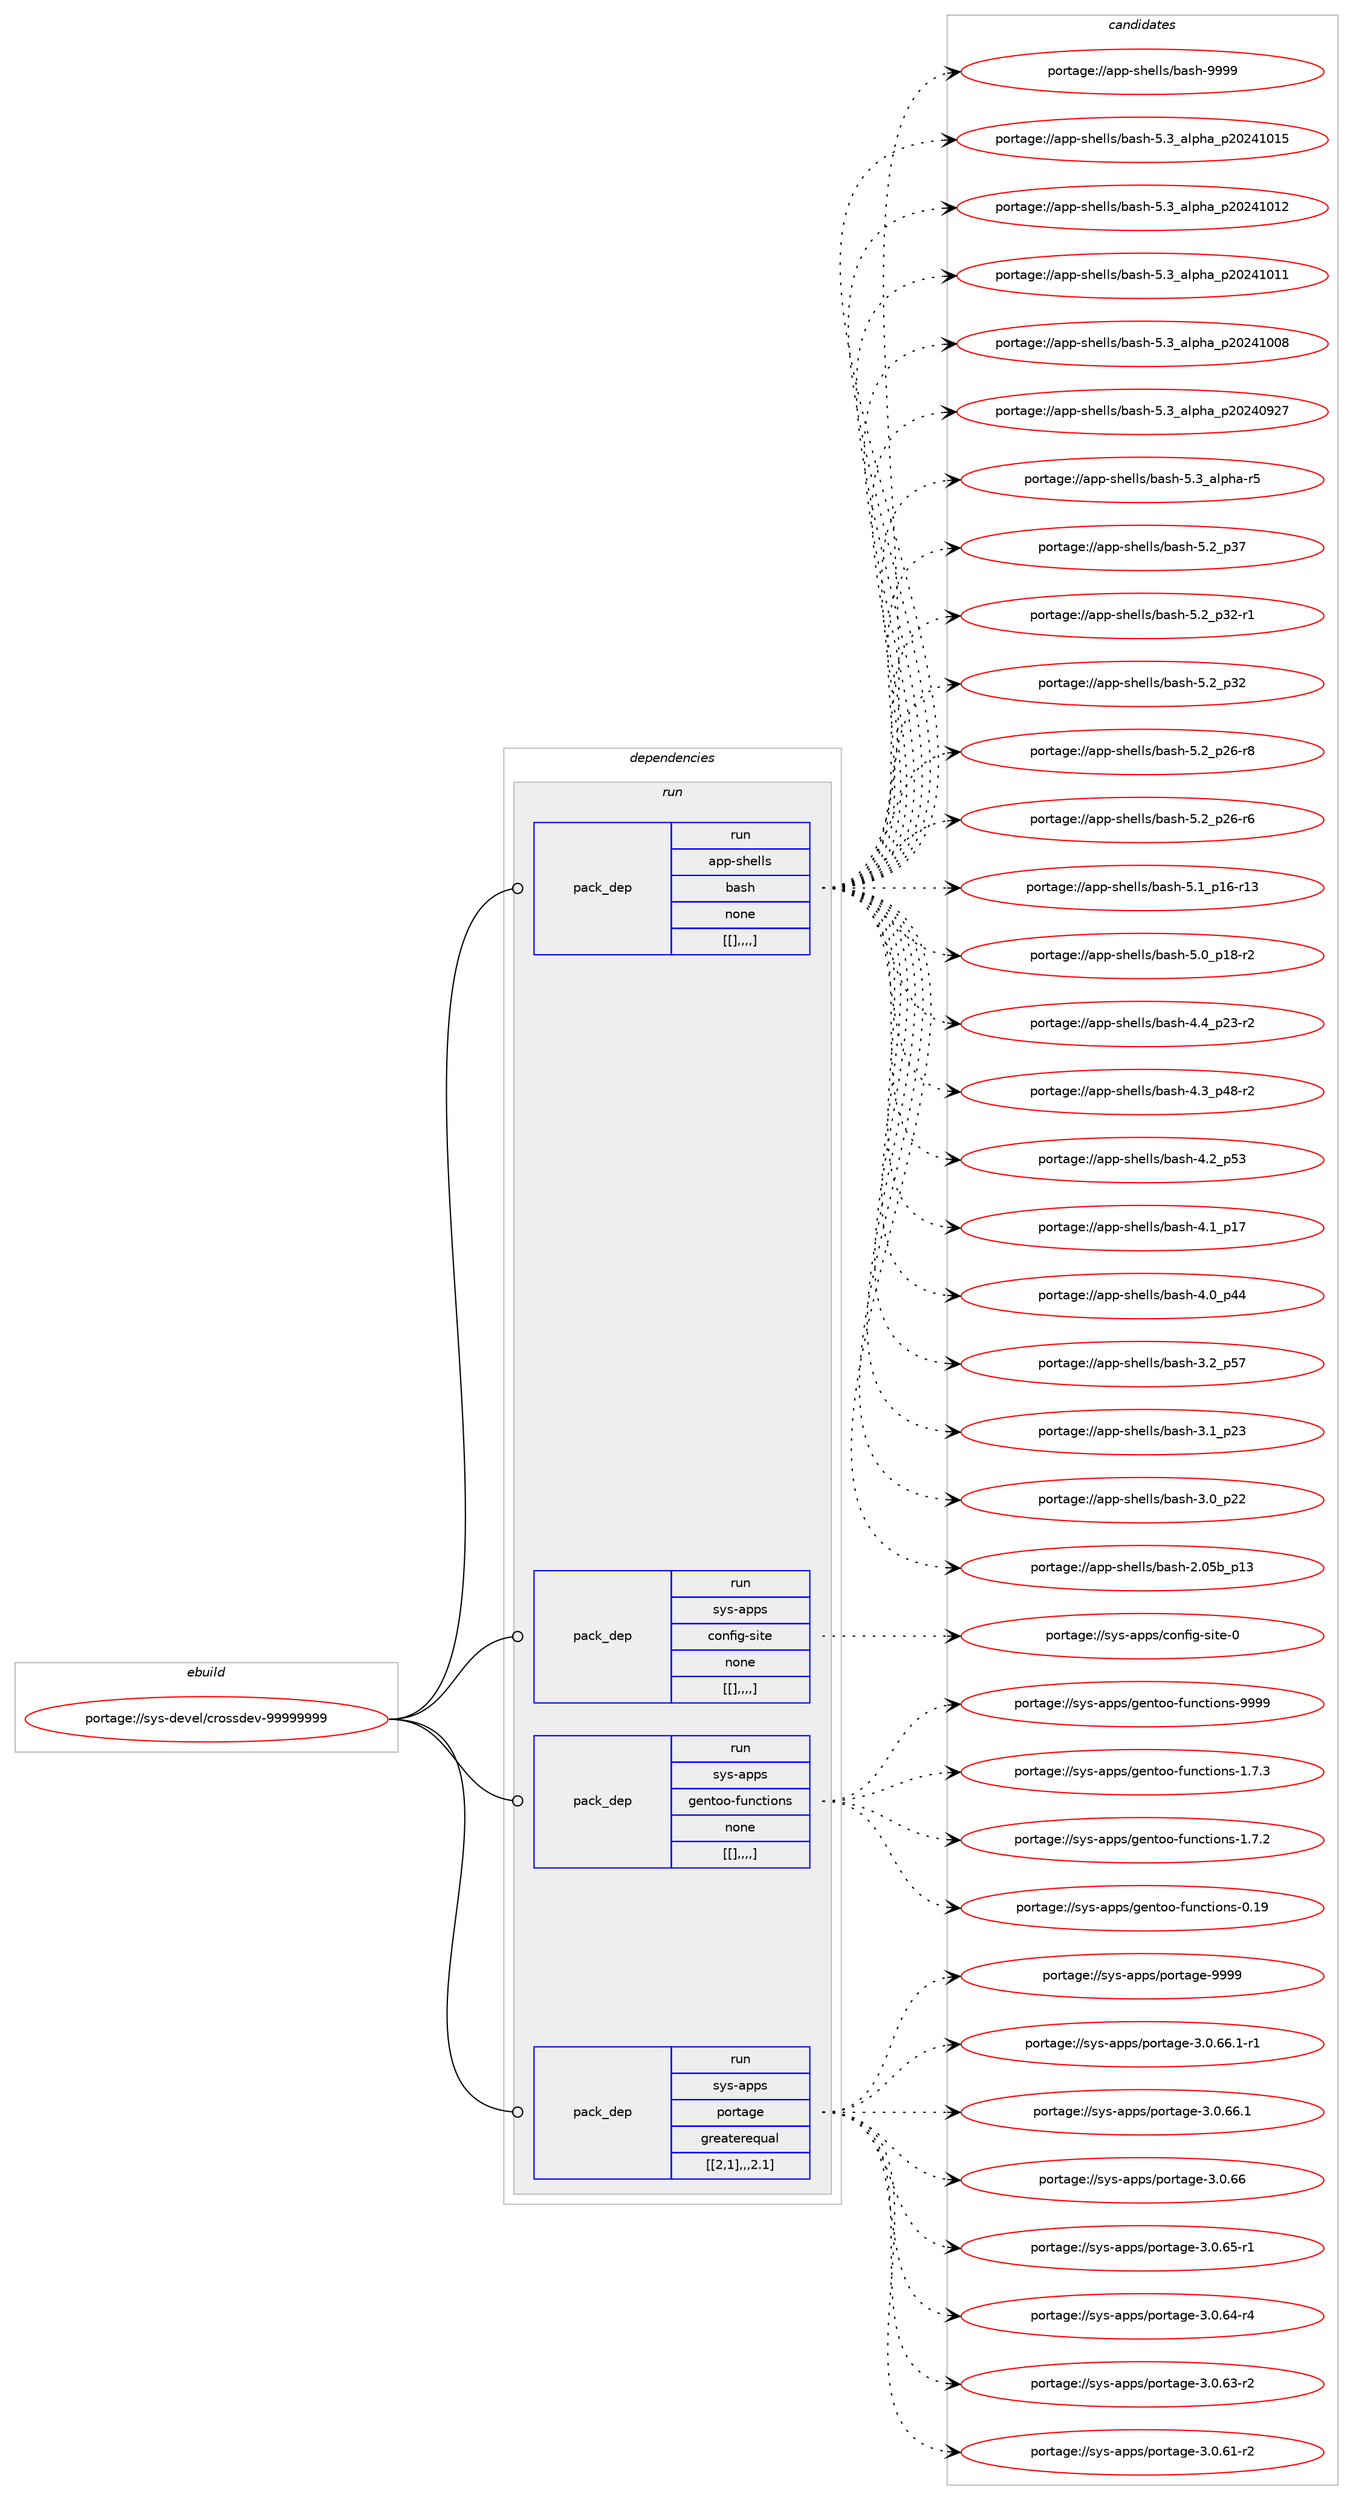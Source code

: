 digraph prolog {

# *************
# Graph options
# *************

newrank=true;
concentrate=true;
compound=true;
graph [rankdir=LR,fontname=Helvetica,fontsize=10,ranksep=1.5];#, ranksep=2.5, nodesep=0.2];
edge  [arrowhead=vee];
node  [fontname=Helvetica,fontsize=10];

# **********
# The ebuild
# **********

subgraph cluster_leftcol {
color=gray;
label=<<i>ebuild</i>>;
id [label="portage://sys-devel/crossdev-99999999", color=red, width=4, href="../sys-devel/crossdev-99999999.svg"];
}

# ****************
# The dependencies
# ****************

subgraph cluster_midcol {
color=gray;
label=<<i>dependencies</i>>;
subgraph cluster_compile {
fillcolor="#eeeeee";
style=filled;
label=<<i>compile</i>>;
}
subgraph cluster_compileandrun {
fillcolor="#eeeeee";
style=filled;
label=<<i>compile and run</i>>;
}
subgraph cluster_run {
fillcolor="#eeeeee";
style=filled;
label=<<i>run</i>>;
subgraph pack873 {
dependency1107 [label=<<TABLE BORDER="0" CELLBORDER="1" CELLSPACING="0" CELLPADDING="4" WIDTH="220"><TR><TD ROWSPAN="6" CELLPADDING="30">pack_dep</TD></TR><TR><TD WIDTH="110">run</TD></TR><TR><TD>app-shells</TD></TR><TR><TD>bash</TD></TR><TR><TD>none</TD></TR><TR><TD>[[],,,,]</TD></TR></TABLE>>, shape=none, color=blue];
}
id:e -> dependency1107:w [weight=20,style="solid",arrowhead="odot"];
subgraph pack874 {
dependency1108 [label=<<TABLE BORDER="0" CELLBORDER="1" CELLSPACING="0" CELLPADDING="4" WIDTH="220"><TR><TD ROWSPAN="6" CELLPADDING="30">pack_dep</TD></TR><TR><TD WIDTH="110">run</TD></TR><TR><TD>sys-apps</TD></TR><TR><TD>config-site</TD></TR><TR><TD>none</TD></TR><TR><TD>[[],,,,]</TD></TR></TABLE>>, shape=none, color=blue];
}
id:e -> dependency1108:w [weight=20,style="solid",arrowhead="odot"];
subgraph pack875 {
dependency1109 [label=<<TABLE BORDER="0" CELLBORDER="1" CELLSPACING="0" CELLPADDING="4" WIDTH="220"><TR><TD ROWSPAN="6" CELLPADDING="30">pack_dep</TD></TR><TR><TD WIDTH="110">run</TD></TR><TR><TD>sys-apps</TD></TR><TR><TD>gentoo-functions</TD></TR><TR><TD>none</TD></TR><TR><TD>[[],,,,]</TD></TR></TABLE>>, shape=none, color=blue];
}
id:e -> dependency1109:w [weight=20,style="solid",arrowhead="odot"];
subgraph pack876 {
dependency1110 [label=<<TABLE BORDER="0" CELLBORDER="1" CELLSPACING="0" CELLPADDING="4" WIDTH="220"><TR><TD ROWSPAN="6" CELLPADDING="30">pack_dep</TD></TR><TR><TD WIDTH="110">run</TD></TR><TR><TD>sys-apps</TD></TR><TR><TD>portage</TD></TR><TR><TD>greaterequal</TD></TR><TR><TD>[[2,1],,,2.1]</TD></TR></TABLE>>, shape=none, color=blue];
}
id:e -> dependency1110:w [weight=20,style="solid",arrowhead="odot"];
}
}

# **************
# The candidates
# **************

subgraph cluster_choices {
rank=same;
color=gray;
label=<<i>candidates</i>>;

subgraph choice873 {
color=black;
nodesep=1;
choice97112112451151041011081081154798971151044557575757 [label="portage://app-shells/bash-9999", color=red, width=4,href="../app-shells/bash-9999.svg"];
choice971121124511510410110810811547989711510445534651959710811210497951125048505249484953 [label="portage://app-shells/bash-5.3_alpha_p20241015", color=red, width=4,href="../app-shells/bash-5.3_alpha_p20241015.svg"];
choice971121124511510410110810811547989711510445534651959710811210497951125048505249484950 [label="portage://app-shells/bash-5.3_alpha_p20241012", color=red, width=4,href="../app-shells/bash-5.3_alpha_p20241012.svg"];
choice971121124511510410110810811547989711510445534651959710811210497951125048505249484949 [label="portage://app-shells/bash-5.3_alpha_p20241011", color=red, width=4,href="../app-shells/bash-5.3_alpha_p20241011.svg"];
choice971121124511510410110810811547989711510445534651959710811210497951125048505249484856 [label="portage://app-shells/bash-5.3_alpha_p20241008", color=red, width=4,href="../app-shells/bash-5.3_alpha_p20241008.svg"];
choice971121124511510410110810811547989711510445534651959710811210497951125048505248575055 [label="portage://app-shells/bash-5.3_alpha_p20240927", color=red, width=4,href="../app-shells/bash-5.3_alpha_p20240927.svg"];
choice9711211245115104101108108115479897115104455346519597108112104974511453 [label="portage://app-shells/bash-5.3_alpha-r5", color=red, width=4,href="../app-shells/bash-5.3_alpha-r5.svg"];
choice971121124511510410110810811547989711510445534650951125155 [label="portage://app-shells/bash-5.2_p37", color=red, width=4,href="../app-shells/bash-5.2_p37.svg"];
choice9711211245115104101108108115479897115104455346509511251504511449 [label="portage://app-shells/bash-5.2_p32-r1", color=red, width=4,href="../app-shells/bash-5.2_p32-r1.svg"];
choice971121124511510410110810811547989711510445534650951125150 [label="portage://app-shells/bash-5.2_p32", color=red, width=4,href="../app-shells/bash-5.2_p32.svg"];
choice9711211245115104101108108115479897115104455346509511250544511456 [label="portage://app-shells/bash-5.2_p26-r8", color=red, width=4,href="../app-shells/bash-5.2_p26-r8.svg"];
choice9711211245115104101108108115479897115104455346509511250544511454 [label="portage://app-shells/bash-5.2_p26-r6", color=red, width=4,href="../app-shells/bash-5.2_p26-r6.svg"];
choice971121124511510410110810811547989711510445534649951124954451144951 [label="portage://app-shells/bash-5.1_p16-r13", color=red, width=4,href="../app-shells/bash-5.1_p16-r13.svg"];
choice9711211245115104101108108115479897115104455346489511249564511450 [label="portage://app-shells/bash-5.0_p18-r2", color=red, width=4,href="../app-shells/bash-5.0_p18-r2.svg"];
choice9711211245115104101108108115479897115104455246529511250514511450 [label="portage://app-shells/bash-4.4_p23-r2", color=red, width=4,href="../app-shells/bash-4.4_p23-r2.svg"];
choice9711211245115104101108108115479897115104455246519511252564511450 [label="portage://app-shells/bash-4.3_p48-r2", color=red, width=4,href="../app-shells/bash-4.3_p48-r2.svg"];
choice971121124511510410110810811547989711510445524650951125351 [label="portage://app-shells/bash-4.2_p53", color=red, width=4,href="../app-shells/bash-4.2_p53.svg"];
choice971121124511510410110810811547989711510445524649951124955 [label="portage://app-shells/bash-4.1_p17", color=red, width=4,href="../app-shells/bash-4.1_p17.svg"];
choice971121124511510410110810811547989711510445524648951125252 [label="portage://app-shells/bash-4.0_p44", color=red, width=4,href="../app-shells/bash-4.0_p44.svg"];
choice971121124511510410110810811547989711510445514650951125355 [label="portage://app-shells/bash-3.2_p57", color=red, width=4,href="../app-shells/bash-3.2_p57.svg"];
choice971121124511510410110810811547989711510445514649951125051 [label="portage://app-shells/bash-3.1_p23", color=red, width=4,href="../app-shells/bash-3.1_p23.svg"];
choice971121124511510410110810811547989711510445514648951125050 [label="portage://app-shells/bash-3.0_p22", color=red, width=4,href="../app-shells/bash-3.0_p22.svg"];
choice9711211245115104101108108115479897115104455046485398951124951 [label="portage://app-shells/bash-2.05b_p13", color=red, width=4,href="../app-shells/bash-2.05b_p13.svg"];
dependency1107:e -> choice97112112451151041011081081154798971151044557575757:w [style=dotted,weight="100"];
dependency1107:e -> choice971121124511510410110810811547989711510445534651959710811210497951125048505249484953:w [style=dotted,weight="100"];
dependency1107:e -> choice971121124511510410110810811547989711510445534651959710811210497951125048505249484950:w [style=dotted,weight="100"];
dependency1107:e -> choice971121124511510410110810811547989711510445534651959710811210497951125048505249484949:w [style=dotted,weight="100"];
dependency1107:e -> choice971121124511510410110810811547989711510445534651959710811210497951125048505249484856:w [style=dotted,weight="100"];
dependency1107:e -> choice971121124511510410110810811547989711510445534651959710811210497951125048505248575055:w [style=dotted,weight="100"];
dependency1107:e -> choice9711211245115104101108108115479897115104455346519597108112104974511453:w [style=dotted,weight="100"];
dependency1107:e -> choice971121124511510410110810811547989711510445534650951125155:w [style=dotted,weight="100"];
dependency1107:e -> choice9711211245115104101108108115479897115104455346509511251504511449:w [style=dotted,weight="100"];
dependency1107:e -> choice971121124511510410110810811547989711510445534650951125150:w [style=dotted,weight="100"];
dependency1107:e -> choice9711211245115104101108108115479897115104455346509511250544511456:w [style=dotted,weight="100"];
dependency1107:e -> choice9711211245115104101108108115479897115104455346509511250544511454:w [style=dotted,weight="100"];
dependency1107:e -> choice971121124511510410110810811547989711510445534649951124954451144951:w [style=dotted,weight="100"];
dependency1107:e -> choice9711211245115104101108108115479897115104455346489511249564511450:w [style=dotted,weight="100"];
dependency1107:e -> choice9711211245115104101108108115479897115104455246529511250514511450:w [style=dotted,weight="100"];
dependency1107:e -> choice9711211245115104101108108115479897115104455246519511252564511450:w [style=dotted,weight="100"];
dependency1107:e -> choice971121124511510410110810811547989711510445524650951125351:w [style=dotted,weight="100"];
dependency1107:e -> choice971121124511510410110810811547989711510445524649951124955:w [style=dotted,weight="100"];
dependency1107:e -> choice971121124511510410110810811547989711510445524648951125252:w [style=dotted,weight="100"];
dependency1107:e -> choice971121124511510410110810811547989711510445514650951125355:w [style=dotted,weight="100"];
dependency1107:e -> choice971121124511510410110810811547989711510445514649951125051:w [style=dotted,weight="100"];
dependency1107:e -> choice971121124511510410110810811547989711510445514648951125050:w [style=dotted,weight="100"];
dependency1107:e -> choice9711211245115104101108108115479897115104455046485398951124951:w [style=dotted,weight="100"];
}
subgraph choice874 {
color=black;
nodesep=1;
choice11512111545971121121154799111110102105103451151051161014548 [label="portage://sys-apps/config-site-0", color=red, width=4,href="../sys-apps/config-site-0.svg"];
dependency1108:e -> choice11512111545971121121154799111110102105103451151051161014548:w [style=dotted,weight="100"];
}
subgraph choice875 {
color=black;
nodesep=1;
choice11512111545971121121154710310111011611111145102117110991161051111101154557575757 [label="portage://sys-apps/gentoo-functions-9999", color=red, width=4,href="../sys-apps/gentoo-functions-9999.svg"];
choice1151211154597112112115471031011101161111114510211711099116105111110115454946554651 [label="portage://sys-apps/gentoo-functions-1.7.3", color=red, width=4,href="../sys-apps/gentoo-functions-1.7.3.svg"];
choice1151211154597112112115471031011101161111114510211711099116105111110115454946554650 [label="portage://sys-apps/gentoo-functions-1.7.2", color=red, width=4,href="../sys-apps/gentoo-functions-1.7.2.svg"];
choice11512111545971121121154710310111011611111145102117110991161051111101154548464957 [label="portage://sys-apps/gentoo-functions-0.19", color=red, width=4,href="../sys-apps/gentoo-functions-0.19.svg"];
dependency1109:e -> choice11512111545971121121154710310111011611111145102117110991161051111101154557575757:w [style=dotted,weight="100"];
dependency1109:e -> choice1151211154597112112115471031011101161111114510211711099116105111110115454946554651:w [style=dotted,weight="100"];
dependency1109:e -> choice1151211154597112112115471031011101161111114510211711099116105111110115454946554650:w [style=dotted,weight="100"];
dependency1109:e -> choice11512111545971121121154710310111011611111145102117110991161051111101154548464957:w [style=dotted,weight="100"];
}
subgraph choice876 {
color=black;
nodesep=1;
choice115121115459711211211547112111114116971031014557575757 [label="portage://sys-apps/portage-9999", color=red, width=4,href="../sys-apps/portage-9999.svg"];
choice115121115459711211211547112111114116971031014551464846545446494511449 [label="portage://sys-apps/portage-3.0.66.1-r1", color=red, width=4,href="../sys-apps/portage-3.0.66.1-r1.svg"];
choice11512111545971121121154711211111411697103101455146484654544649 [label="portage://sys-apps/portage-3.0.66.1", color=red, width=4,href="../sys-apps/portage-3.0.66.1.svg"];
choice1151211154597112112115471121111141169710310145514648465454 [label="portage://sys-apps/portage-3.0.66", color=red, width=4,href="../sys-apps/portage-3.0.66.svg"];
choice11512111545971121121154711211111411697103101455146484654534511449 [label="portage://sys-apps/portage-3.0.65-r1", color=red, width=4,href="../sys-apps/portage-3.0.65-r1.svg"];
choice11512111545971121121154711211111411697103101455146484654524511452 [label="portage://sys-apps/portage-3.0.64-r4", color=red, width=4,href="../sys-apps/portage-3.0.64-r4.svg"];
choice11512111545971121121154711211111411697103101455146484654514511450 [label="portage://sys-apps/portage-3.0.63-r2", color=red, width=4,href="../sys-apps/portage-3.0.63-r2.svg"];
choice11512111545971121121154711211111411697103101455146484654494511450 [label="portage://sys-apps/portage-3.0.61-r2", color=red, width=4,href="../sys-apps/portage-3.0.61-r2.svg"];
dependency1110:e -> choice115121115459711211211547112111114116971031014557575757:w [style=dotted,weight="100"];
dependency1110:e -> choice115121115459711211211547112111114116971031014551464846545446494511449:w [style=dotted,weight="100"];
dependency1110:e -> choice11512111545971121121154711211111411697103101455146484654544649:w [style=dotted,weight="100"];
dependency1110:e -> choice1151211154597112112115471121111141169710310145514648465454:w [style=dotted,weight="100"];
dependency1110:e -> choice11512111545971121121154711211111411697103101455146484654534511449:w [style=dotted,weight="100"];
dependency1110:e -> choice11512111545971121121154711211111411697103101455146484654524511452:w [style=dotted,weight="100"];
dependency1110:e -> choice11512111545971121121154711211111411697103101455146484654514511450:w [style=dotted,weight="100"];
dependency1110:e -> choice11512111545971121121154711211111411697103101455146484654494511450:w [style=dotted,weight="100"];
}
}

}
